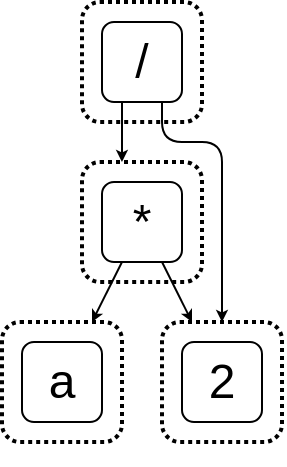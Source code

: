 <mxfile version="13.3.5" type="device"><diagram id="KZegU-aOtmFrgJ0em7rl" name="Page-1"><mxGraphModel dx="442" dy="401" grid="1" gridSize="10" guides="1" tooltips="1" connect="1" arrows="1" fold="1" page="1" pageScale="1" pageWidth="850" pageHeight="1100" math="0" shadow="0"><root><mxCell id="0"/><mxCell id="1" parent="0"/><mxCell id="HV0wOAy5wIKnAJSdULgP-45" value="" style="rounded=1;whiteSpace=wrap;html=1;fillColor=none;dashed=1;dashPattern=1 1;strokeWidth=2;" parent="1" vertex="1"><mxGeometry x="150" y="430" width="60" height="60" as="geometry"/></mxCell><mxCell id="HV0wOAy5wIKnAJSdULgP-46" value="" style="rounded=1;whiteSpace=wrap;html=1;fillColor=none;dashed=1;dashPattern=1 1;strokeWidth=2;" parent="1" vertex="1"><mxGeometry x="230" y="430" width="60" height="60" as="geometry"/></mxCell><mxCell id="HV0wOAy5wIKnAJSdULgP-41" value="" style="rounded=1;whiteSpace=wrap;html=1;fillColor=none;dashed=1;dashPattern=1 1;strokeWidth=2;" parent="1" vertex="1"><mxGeometry x="190" y="270" width="60" height="60" as="geometry"/></mxCell><mxCell id="HV0wOAy5wIKnAJSdULgP-43" value="" style="rounded=1;whiteSpace=wrap;html=1;fillColor=none;dashed=1;dashPattern=1 1;strokeWidth=2;" parent="1" vertex="1"><mxGeometry x="190" y="350" width="60" height="60" as="geometry"/></mxCell><mxCell id="5fJQXR4dFxnDtDhtIQ3k-11" style="edgeStyle=none;orthogonalLoop=1;jettySize=auto;html=1;exitX=0.75;exitY=1;exitDx=0;exitDy=0;strokeColor=#000000;rounded=1;endSize=3;" parent="1" source="HV0wOAy5wIKnAJSdULgP-2" target="HV0wOAy5wIKnAJSdULgP-46" edge="1"><mxGeometry relative="1" as="geometry"><mxPoint x="394.79" y="355.933" as="targetPoint"/><Array as="points"><mxPoint x="230" y="340"/><mxPoint x="260" y="340"/></Array></mxGeometry></mxCell><mxCell id="HV0wOAy5wIKnAJSdULgP-2" value="&lt;font style=&quot;font-size: 24px;&quot;&gt;/&lt;/font&gt;" style="rounded=1;whiteSpace=wrap;html=1;fontSize=24;verticalAlign=middle;" parent="1" vertex="1"><mxGeometry x="200" y="280" width="40" height="40" as="geometry"/></mxCell><mxCell id="HV0wOAy5wIKnAJSdULgP-3" value="&lt;font style=&quot;font-size: 24px;&quot;&gt;a&lt;/font&gt;" style="rounded=1;whiteSpace=wrap;html=1;fontSize=24;verticalAlign=middle;" parent="1" vertex="1"><mxGeometry x="160" y="440" width="40" height="40" as="geometry"/></mxCell><mxCell id="HV0wOAy5wIKnAJSdULgP-5" value="*" style="rounded=1;whiteSpace=wrap;html=1;fontSize=24;verticalAlign=middle;" parent="1" vertex="1"><mxGeometry x="200" y="360" width="40" height="40" as="geometry"/></mxCell><mxCell id="HV0wOAy5wIKnAJSdULgP-6" value="&lt;font style=&quot;font-size: 24px;&quot;&gt;2&lt;/font&gt;" style="rounded=1;whiteSpace=wrap;html=1;fontSize=24;verticalAlign=middle;" parent="1" vertex="1"><mxGeometry x="240" y="440" width="40" height="40" as="geometry"/></mxCell><mxCell id="HV0wOAy5wIKnAJSdULgP-51" value="" style="endArrow=classic;html=1;strokeWidth=1;exitX=0.25;exitY=1;exitDx=0;exitDy=0;endSize=3;" parent="1" source="HV0wOAy5wIKnAJSdULgP-5" target="HV0wOAy5wIKnAJSdULgP-45" edge="1"><mxGeometry width="50" height="50" relative="1" as="geometry"><mxPoint x="235" y="410" as="sourcePoint"/><mxPoint x="239.5" y="460" as="targetPoint"/></mxGeometry></mxCell><mxCell id="yruvXhFUi-B8DE_DYCWQ-6" value="" style="endArrow=classic;html=1;strokeWidth=1;exitX=0.75;exitY=1;exitDx=0;exitDy=0;endSize=3;" parent="1" source="HV0wOAy5wIKnAJSdULgP-5" target="HV0wOAy5wIKnAJSdULgP-46" edge="1"><mxGeometry width="50" height="50" relative="1" as="geometry"><mxPoint x="250" y="410" as="sourcePoint"/><mxPoint x="217.02" y="448.98" as="targetPoint"/></mxGeometry></mxCell><mxCell id="aqI6NCd3N300XFvSQO9_-1" value="" style="endArrow=classic;html=1;strokeWidth=1;exitX=0.25;exitY=1;exitDx=0;exitDy=0;endSize=3;entryX=0.333;entryY=0;entryDx=0;entryDy=0;entryPerimeter=0;" parent="1" source="HV0wOAy5wIKnAJSdULgP-2" target="HV0wOAy5wIKnAJSdULgP-43" edge="1"><mxGeometry width="50" height="50" relative="1" as="geometry"><mxPoint x="280" y="410" as="sourcePoint"/><mxPoint x="257.02" y="438.98" as="targetPoint"/></mxGeometry></mxCell><mxCell id="Y31ycJpm70mM7qMtxA90-1" value="" style="endArrow=none;html=1;strokeColor=#FFFFFF;" parent="1" edge="1"><mxGeometry width="50" height="50" relative="1" as="geometry"><mxPoint x="230" y="500" as="sourcePoint"/><mxPoint x="290" y="500" as="targetPoint"/></mxGeometry></mxCell></root></mxGraphModel></diagram></mxfile>